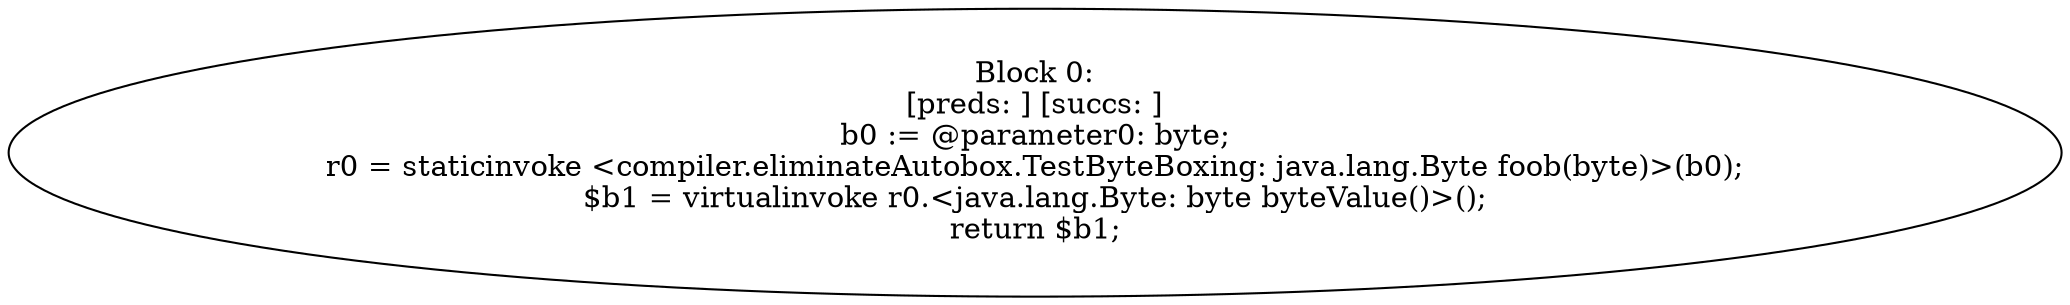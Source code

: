 digraph "unitGraph" {
    "Block 0:
[preds: ] [succs: ]
b0 := @parameter0: byte;
r0 = staticinvoke <compiler.eliminateAutobox.TestByteBoxing: java.lang.Byte foob(byte)>(b0);
$b1 = virtualinvoke r0.<java.lang.Byte: byte byteValue()>();
return $b1;
"
}
